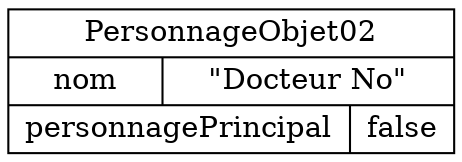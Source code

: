 digraph "PersonnageObjet02" {
graph ["rankdir"="LR","compound"="true","ranksep"="1.0","nodesep"="1.0"]
"/" ["label"="<_C>PersonnageObjet02|{nom|\"Docteur No\"}|{personnagePrincipal|false}","style"="filled","fillcolor"="white","shape"="record"]
}